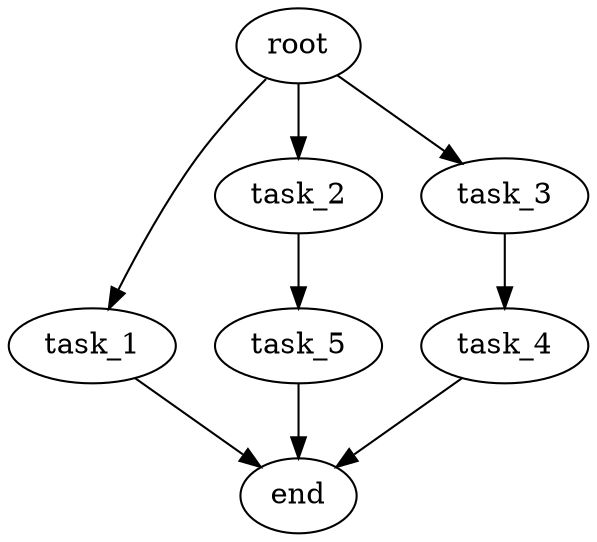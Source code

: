 digraph G {
  root [size="0.000000e+00"];
  task_1 [size="3.962363e+09"];
  task_2 [size="9.146330e+09"];
  task_3 [size="4.593930e+09"];
  task_4 [size="2.656153e+09"];
  task_5 [size="2.473809e+09"];
  end [size="0.000000e+00"];

  root -> task_1 [size="1.000000e-12"];
  root -> task_2 [size="1.000000e-12"];
  root -> task_3 [size="1.000000e-12"];
  task_1 -> end [size="1.000000e-12"];
  task_2 -> task_5 [size="2.473809e+08"];
  task_3 -> task_4 [size="2.656153e+08"];
  task_4 -> end [size="1.000000e-12"];
  task_5 -> end [size="1.000000e-12"];
}
